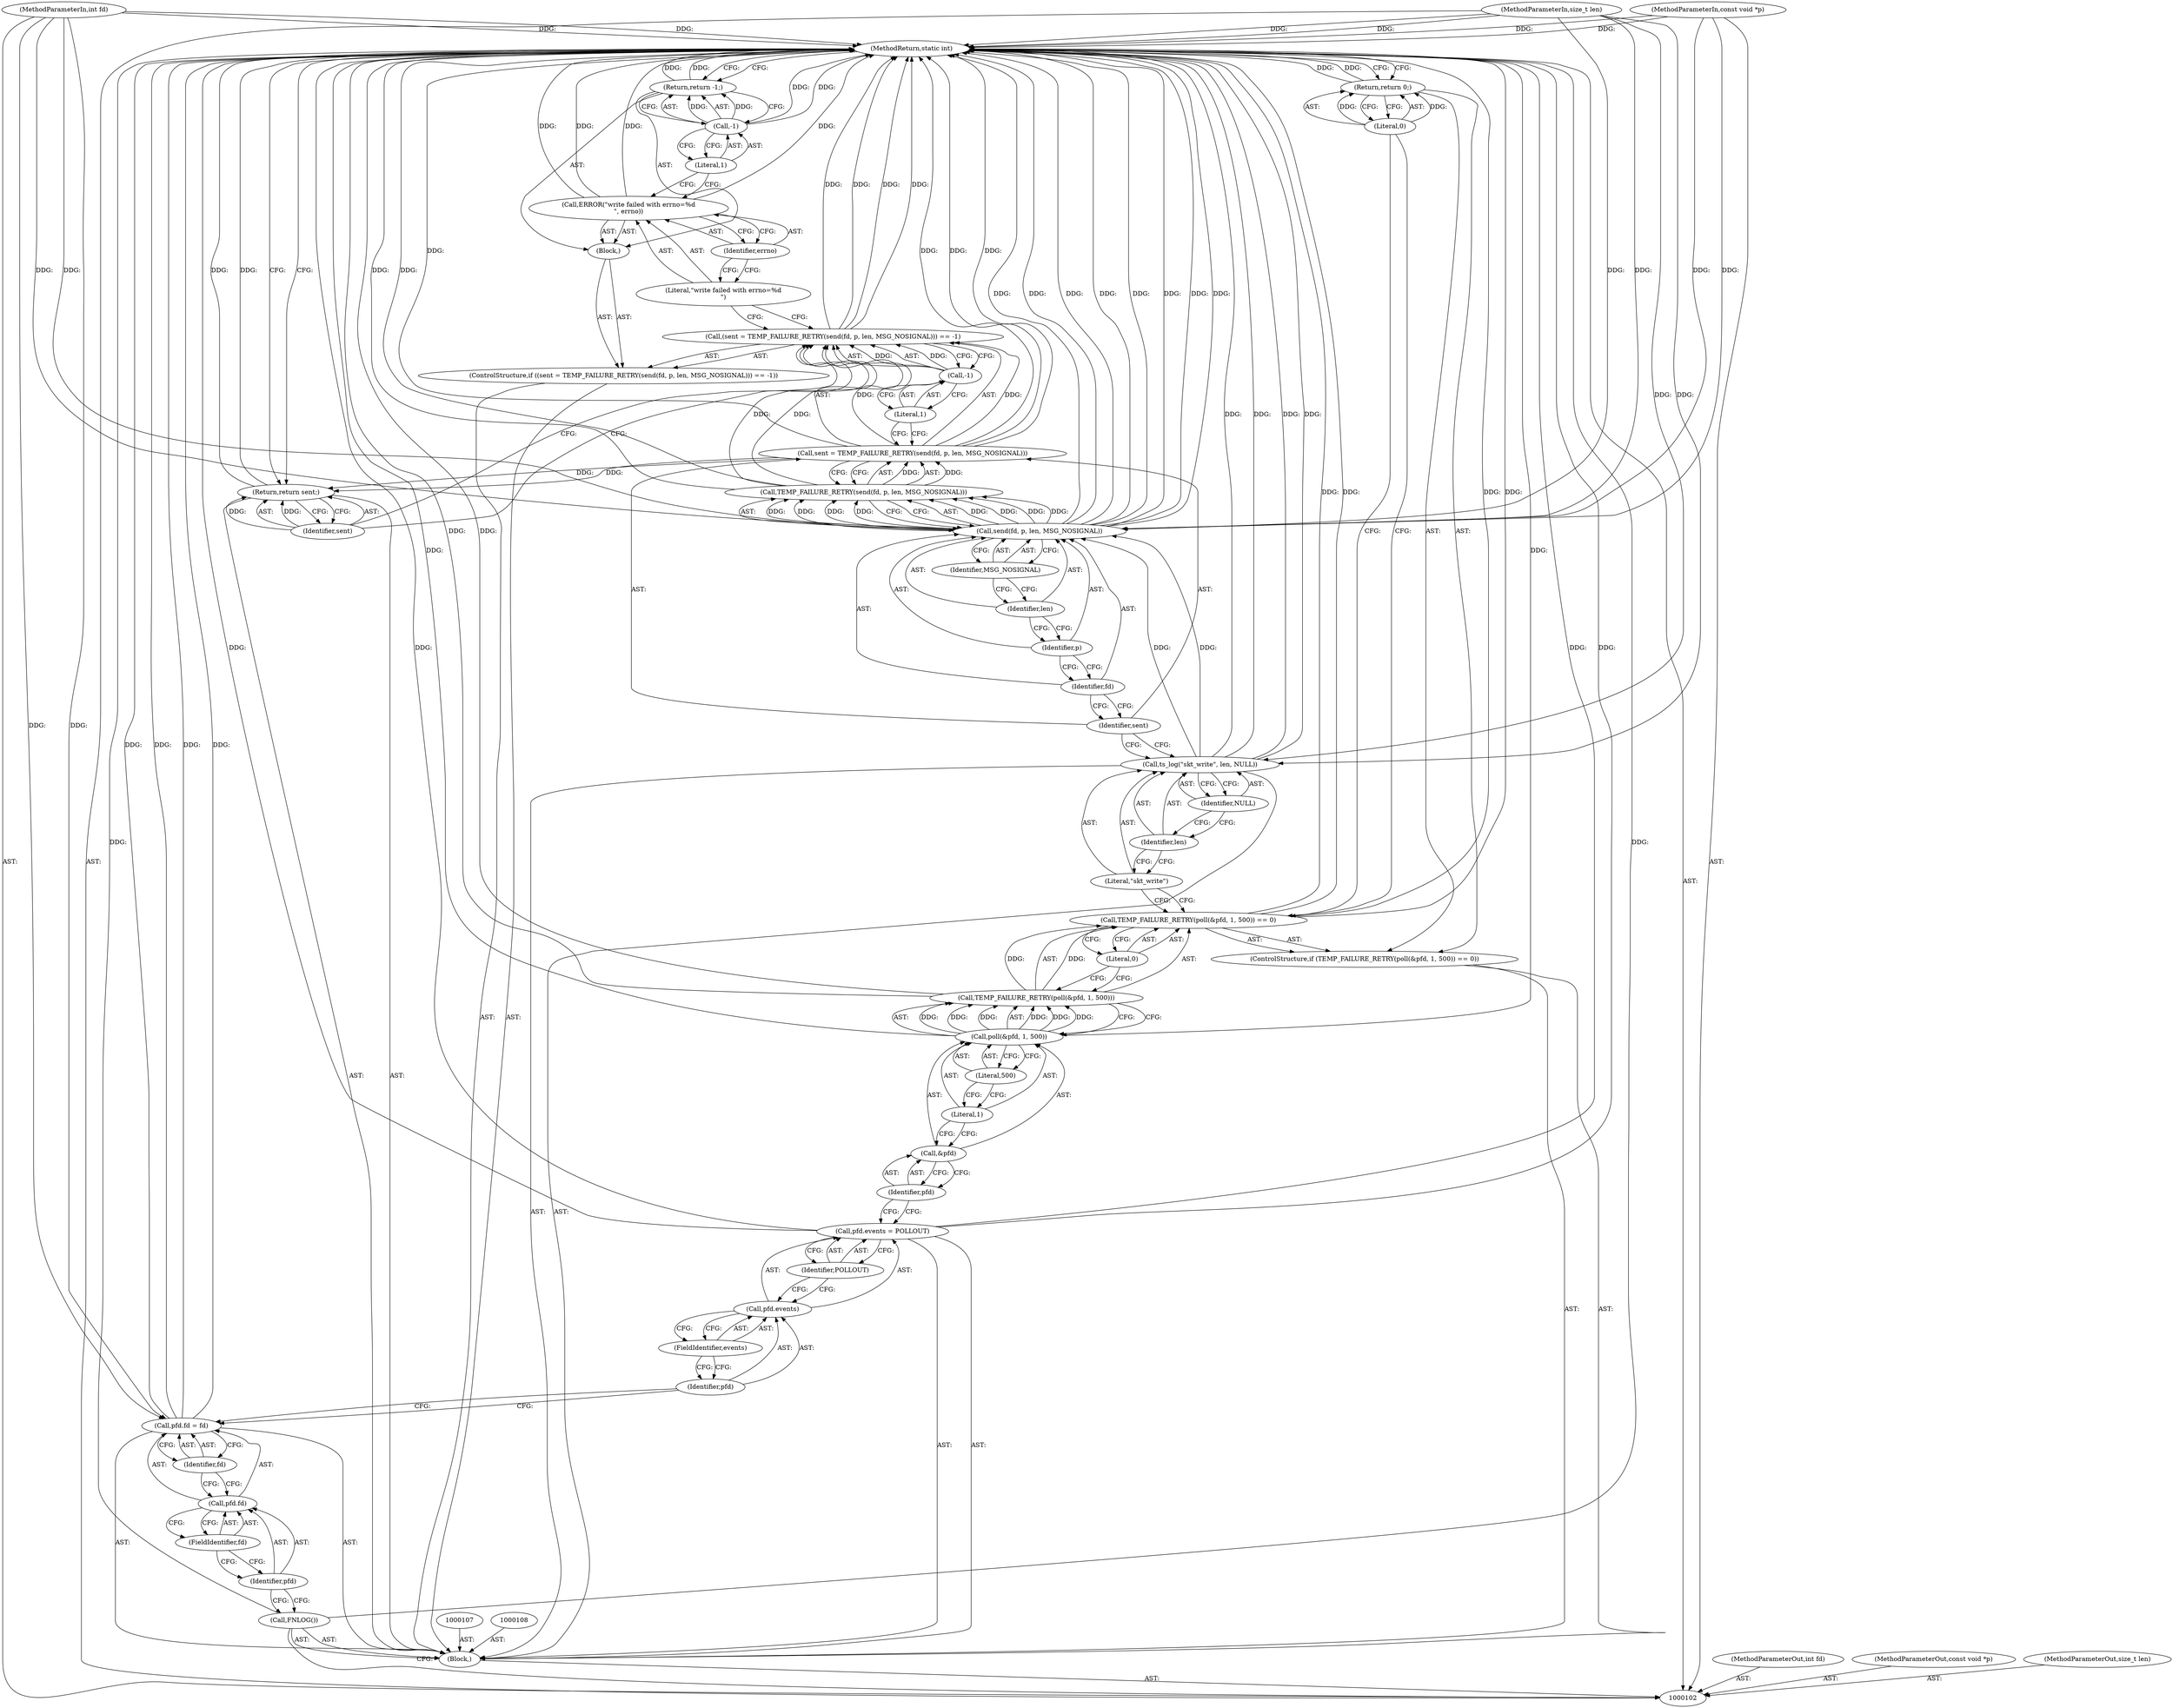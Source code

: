 digraph "0_Android_472271b153c5dc53c28beac55480a8d8434b2d5c_6" {
"1000156" [label="(MethodReturn,static int)"];
"1000103" [label="(MethodParameterIn,int fd)"];
"1000220" [label="(MethodParameterOut,int fd)"];
"1000104" [label="(MethodParameterIn,const void *p)"];
"1000221" [label="(MethodParameterOut,const void *p)"];
"1000105" [label="(MethodParameterIn,size_t len)"];
"1000222" [label="(MethodParameterOut,size_t len)"];
"1000123" [label="(Call,poll(&pfd, 1, 500))"];
"1000124" [label="(Call,&pfd)"];
"1000125" [label="(Identifier,pfd)"];
"1000126" [label="(Literal,1)"];
"1000120" [label="(ControlStructure,if (TEMP_FAILURE_RETRY(poll(&pfd, 1, 500)) == 0))"];
"1000127" [label="(Literal,500)"];
"1000128" [label="(Literal,0)"];
"1000121" [label="(Call,TEMP_FAILURE_RETRY(poll(&pfd, 1, 500)) == 0)"];
"1000122" [label="(Call,TEMP_FAILURE_RETRY(poll(&pfd, 1, 500)))"];
"1000130" [label="(Literal,0)"];
"1000129" [label="(Return,return 0;)"];
"1000132" [label="(Literal,\"skt_write\")"];
"1000133" [label="(Identifier,len)"];
"1000134" [label="(Identifier,NULL)"];
"1000131" [label="(Call,ts_log(\"skt_write\", len, NULL))"];
"1000106" [label="(Block,)"];
"1000139" [label="(Call,TEMP_FAILURE_RETRY(send(fd, p, len, MSG_NOSIGNAL)))"];
"1000140" [label="(Call,send(fd, p, len, MSG_NOSIGNAL))"];
"1000135" [label="(ControlStructure,if ((sent = TEMP_FAILURE_RETRY(send(fd, p, len, MSG_NOSIGNAL))) == -1))"];
"1000141" [label="(Identifier,fd)"];
"1000142" [label="(Identifier,p)"];
"1000143" [label="(Identifier,len)"];
"1000144" [label="(Identifier,MSG_NOSIGNAL)"];
"1000145" [label="(Call,-1)"];
"1000146" [label="(Literal,1)"];
"1000136" [label="(Call,(sent = TEMP_FAILURE_RETRY(send(fd, p, len, MSG_NOSIGNAL))) == -1)"];
"1000137" [label="(Call,sent = TEMP_FAILURE_RETRY(send(fd, p, len, MSG_NOSIGNAL)))"];
"1000138" [label="(Identifier,sent)"];
"1000147" [label="(Block,)"];
"1000149" [label="(Literal,\"write failed with errno=%d\n\")"];
"1000150" [label="(Identifier,errno)"];
"1000148" [label="(Call,ERROR(\"write failed with errno=%d\n\", errno))"];
"1000152" [label="(Call,-1)"];
"1000153" [label="(Literal,1)"];
"1000151" [label="(Return,return -1;)"];
"1000154" [label="(Return,return sent;)"];
"1000155" [label="(Identifier,sent)"];
"1000109" [label="(Call,FNLOG())"];
"1000114" [label="(Identifier,fd)"];
"1000110" [label="(Call,pfd.fd = fd)"];
"1000111" [label="(Call,pfd.fd)"];
"1000112" [label="(Identifier,pfd)"];
"1000113" [label="(FieldIdentifier,fd)"];
"1000119" [label="(Identifier,POLLOUT)"];
"1000115" [label="(Call,pfd.events = POLLOUT)"];
"1000116" [label="(Call,pfd.events)"];
"1000117" [label="(Identifier,pfd)"];
"1000118" [label="(FieldIdentifier,events)"];
"1000156" -> "1000102"  [label="AST: "];
"1000156" -> "1000129"  [label="CFG: "];
"1000156" -> "1000151"  [label="CFG: "];
"1000156" -> "1000154"  [label="CFG: "];
"1000129" -> "1000156"  [label="DDG: "];
"1000151" -> "1000156"  [label="DDG: "];
"1000140" -> "1000156"  [label="DDG: "];
"1000140" -> "1000156"  [label="DDG: "];
"1000140" -> "1000156"  [label="DDG: "];
"1000140" -> "1000156"  [label="DDG: "];
"1000104" -> "1000156"  [label="DDG: "];
"1000105" -> "1000156"  [label="DDG: "];
"1000110" -> "1000156"  [label="DDG: "];
"1000110" -> "1000156"  [label="DDG: "];
"1000148" -> "1000156"  [label="DDG: "];
"1000148" -> "1000156"  [label="DDG: "];
"1000137" -> "1000156"  [label="DDG: "];
"1000137" -> "1000156"  [label="DDG: "];
"1000115" -> "1000156"  [label="DDG: "];
"1000115" -> "1000156"  [label="DDG: "];
"1000122" -> "1000156"  [label="DDG: "];
"1000139" -> "1000156"  [label="DDG: "];
"1000152" -> "1000156"  [label="DDG: "];
"1000103" -> "1000156"  [label="DDG: "];
"1000131" -> "1000156"  [label="DDG: "];
"1000131" -> "1000156"  [label="DDG: "];
"1000121" -> "1000156"  [label="DDG: "];
"1000121" -> "1000156"  [label="DDG: "];
"1000136" -> "1000156"  [label="DDG: "];
"1000136" -> "1000156"  [label="DDG: "];
"1000109" -> "1000156"  [label="DDG: "];
"1000123" -> "1000156"  [label="DDG: "];
"1000154" -> "1000156"  [label="DDG: "];
"1000103" -> "1000102"  [label="AST: "];
"1000103" -> "1000156"  [label="DDG: "];
"1000103" -> "1000110"  [label="DDG: "];
"1000103" -> "1000140"  [label="DDG: "];
"1000220" -> "1000102"  [label="AST: "];
"1000104" -> "1000102"  [label="AST: "];
"1000104" -> "1000156"  [label="DDG: "];
"1000104" -> "1000140"  [label="DDG: "];
"1000221" -> "1000102"  [label="AST: "];
"1000105" -> "1000102"  [label="AST: "];
"1000105" -> "1000156"  [label="DDG: "];
"1000105" -> "1000131"  [label="DDG: "];
"1000105" -> "1000140"  [label="DDG: "];
"1000222" -> "1000102"  [label="AST: "];
"1000123" -> "1000122"  [label="AST: "];
"1000123" -> "1000127"  [label="CFG: "];
"1000124" -> "1000123"  [label="AST: "];
"1000126" -> "1000123"  [label="AST: "];
"1000127" -> "1000123"  [label="AST: "];
"1000122" -> "1000123"  [label="CFG: "];
"1000123" -> "1000156"  [label="DDG: "];
"1000123" -> "1000122"  [label="DDG: "];
"1000123" -> "1000122"  [label="DDG: "];
"1000123" -> "1000122"  [label="DDG: "];
"1000124" -> "1000123"  [label="AST: "];
"1000124" -> "1000125"  [label="CFG: "];
"1000125" -> "1000124"  [label="AST: "];
"1000126" -> "1000124"  [label="CFG: "];
"1000125" -> "1000124"  [label="AST: "];
"1000125" -> "1000115"  [label="CFG: "];
"1000124" -> "1000125"  [label="CFG: "];
"1000126" -> "1000123"  [label="AST: "];
"1000126" -> "1000124"  [label="CFG: "];
"1000127" -> "1000126"  [label="CFG: "];
"1000120" -> "1000106"  [label="AST: "];
"1000121" -> "1000120"  [label="AST: "];
"1000129" -> "1000120"  [label="AST: "];
"1000127" -> "1000123"  [label="AST: "];
"1000127" -> "1000126"  [label="CFG: "];
"1000123" -> "1000127"  [label="CFG: "];
"1000128" -> "1000121"  [label="AST: "];
"1000128" -> "1000122"  [label="CFG: "];
"1000121" -> "1000128"  [label="CFG: "];
"1000121" -> "1000120"  [label="AST: "];
"1000121" -> "1000128"  [label="CFG: "];
"1000122" -> "1000121"  [label="AST: "];
"1000128" -> "1000121"  [label="AST: "];
"1000130" -> "1000121"  [label="CFG: "];
"1000132" -> "1000121"  [label="CFG: "];
"1000121" -> "1000156"  [label="DDG: "];
"1000121" -> "1000156"  [label="DDG: "];
"1000122" -> "1000121"  [label="DDG: "];
"1000122" -> "1000121"  [label="AST: "];
"1000122" -> "1000123"  [label="CFG: "];
"1000123" -> "1000122"  [label="AST: "];
"1000128" -> "1000122"  [label="CFG: "];
"1000122" -> "1000156"  [label="DDG: "];
"1000122" -> "1000121"  [label="DDG: "];
"1000123" -> "1000122"  [label="DDG: "];
"1000123" -> "1000122"  [label="DDG: "];
"1000123" -> "1000122"  [label="DDG: "];
"1000130" -> "1000129"  [label="AST: "];
"1000130" -> "1000121"  [label="CFG: "];
"1000129" -> "1000130"  [label="CFG: "];
"1000130" -> "1000129"  [label="DDG: "];
"1000129" -> "1000120"  [label="AST: "];
"1000129" -> "1000130"  [label="CFG: "];
"1000130" -> "1000129"  [label="AST: "];
"1000156" -> "1000129"  [label="CFG: "];
"1000129" -> "1000156"  [label="DDG: "];
"1000130" -> "1000129"  [label="DDG: "];
"1000132" -> "1000131"  [label="AST: "];
"1000132" -> "1000121"  [label="CFG: "];
"1000133" -> "1000132"  [label="CFG: "];
"1000133" -> "1000131"  [label="AST: "];
"1000133" -> "1000132"  [label="CFG: "];
"1000134" -> "1000133"  [label="CFG: "];
"1000134" -> "1000131"  [label="AST: "];
"1000134" -> "1000133"  [label="CFG: "];
"1000131" -> "1000134"  [label="CFG: "];
"1000131" -> "1000106"  [label="AST: "];
"1000131" -> "1000134"  [label="CFG: "];
"1000132" -> "1000131"  [label="AST: "];
"1000133" -> "1000131"  [label="AST: "];
"1000134" -> "1000131"  [label="AST: "];
"1000138" -> "1000131"  [label="CFG: "];
"1000131" -> "1000156"  [label="DDG: "];
"1000131" -> "1000156"  [label="DDG: "];
"1000105" -> "1000131"  [label="DDG: "];
"1000131" -> "1000140"  [label="DDG: "];
"1000106" -> "1000102"  [label="AST: "];
"1000107" -> "1000106"  [label="AST: "];
"1000108" -> "1000106"  [label="AST: "];
"1000109" -> "1000106"  [label="AST: "];
"1000110" -> "1000106"  [label="AST: "];
"1000115" -> "1000106"  [label="AST: "];
"1000120" -> "1000106"  [label="AST: "];
"1000131" -> "1000106"  [label="AST: "];
"1000135" -> "1000106"  [label="AST: "];
"1000154" -> "1000106"  [label="AST: "];
"1000139" -> "1000137"  [label="AST: "];
"1000139" -> "1000140"  [label="CFG: "];
"1000140" -> "1000139"  [label="AST: "];
"1000137" -> "1000139"  [label="CFG: "];
"1000139" -> "1000156"  [label="DDG: "];
"1000139" -> "1000136"  [label="DDG: "];
"1000139" -> "1000137"  [label="DDG: "];
"1000140" -> "1000139"  [label="DDG: "];
"1000140" -> "1000139"  [label="DDG: "];
"1000140" -> "1000139"  [label="DDG: "];
"1000140" -> "1000139"  [label="DDG: "];
"1000140" -> "1000139"  [label="AST: "];
"1000140" -> "1000144"  [label="CFG: "];
"1000141" -> "1000140"  [label="AST: "];
"1000142" -> "1000140"  [label="AST: "];
"1000143" -> "1000140"  [label="AST: "];
"1000144" -> "1000140"  [label="AST: "];
"1000139" -> "1000140"  [label="CFG: "];
"1000140" -> "1000156"  [label="DDG: "];
"1000140" -> "1000156"  [label="DDG: "];
"1000140" -> "1000156"  [label="DDG: "];
"1000140" -> "1000156"  [label="DDG: "];
"1000140" -> "1000139"  [label="DDG: "];
"1000140" -> "1000139"  [label="DDG: "];
"1000140" -> "1000139"  [label="DDG: "];
"1000140" -> "1000139"  [label="DDG: "];
"1000103" -> "1000140"  [label="DDG: "];
"1000104" -> "1000140"  [label="DDG: "];
"1000131" -> "1000140"  [label="DDG: "];
"1000105" -> "1000140"  [label="DDG: "];
"1000135" -> "1000106"  [label="AST: "];
"1000136" -> "1000135"  [label="AST: "];
"1000147" -> "1000135"  [label="AST: "];
"1000141" -> "1000140"  [label="AST: "];
"1000141" -> "1000138"  [label="CFG: "];
"1000142" -> "1000141"  [label="CFG: "];
"1000142" -> "1000140"  [label="AST: "];
"1000142" -> "1000141"  [label="CFG: "];
"1000143" -> "1000142"  [label="CFG: "];
"1000143" -> "1000140"  [label="AST: "];
"1000143" -> "1000142"  [label="CFG: "];
"1000144" -> "1000143"  [label="CFG: "];
"1000144" -> "1000140"  [label="AST: "];
"1000144" -> "1000143"  [label="CFG: "];
"1000140" -> "1000144"  [label="CFG: "];
"1000145" -> "1000136"  [label="AST: "];
"1000145" -> "1000146"  [label="CFG: "];
"1000146" -> "1000145"  [label="AST: "];
"1000136" -> "1000145"  [label="CFG: "];
"1000145" -> "1000136"  [label="DDG: "];
"1000146" -> "1000145"  [label="AST: "];
"1000146" -> "1000137"  [label="CFG: "];
"1000145" -> "1000146"  [label="CFG: "];
"1000136" -> "1000135"  [label="AST: "];
"1000136" -> "1000145"  [label="CFG: "];
"1000137" -> "1000136"  [label="AST: "];
"1000145" -> "1000136"  [label="AST: "];
"1000149" -> "1000136"  [label="CFG: "];
"1000155" -> "1000136"  [label="CFG: "];
"1000136" -> "1000156"  [label="DDG: "];
"1000136" -> "1000156"  [label="DDG: "];
"1000137" -> "1000136"  [label="DDG: "];
"1000139" -> "1000136"  [label="DDG: "];
"1000145" -> "1000136"  [label="DDG: "];
"1000137" -> "1000136"  [label="AST: "];
"1000137" -> "1000139"  [label="CFG: "];
"1000138" -> "1000137"  [label="AST: "];
"1000139" -> "1000137"  [label="AST: "];
"1000146" -> "1000137"  [label="CFG: "];
"1000137" -> "1000156"  [label="DDG: "];
"1000137" -> "1000156"  [label="DDG: "];
"1000137" -> "1000136"  [label="DDG: "];
"1000139" -> "1000137"  [label="DDG: "];
"1000137" -> "1000154"  [label="DDG: "];
"1000138" -> "1000137"  [label="AST: "];
"1000138" -> "1000131"  [label="CFG: "];
"1000141" -> "1000138"  [label="CFG: "];
"1000147" -> "1000135"  [label="AST: "];
"1000148" -> "1000147"  [label="AST: "];
"1000151" -> "1000147"  [label="AST: "];
"1000149" -> "1000148"  [label="AST: "];
"1000149" -> "1000136"  [label="CFG: "];
"1000150" -> "1000149"  [label="CFG: "];
"1000150" -> "1000148"  [label="AST: "];
"1000150" -> "1000149"  [label="CFG: "];
"1000148" -> "1000150"  [label="CFG: "];
"1000148" -> "1000147"  [label="AST: "];
"1000148" -> "1000150"  [label="CFG: "];
"1000149" -> "1000148"  [label="AST: "];
"1000150" -> "1000148"  [label="AST: "];
"1000153" -> "1000148"  [label="CFG: "];
"1000148" -> "1000156"  [label="DDG: "];
"1000148" -> "1000156"  [label="DDG: "];
"1000152" -> "1000151"  [label="AST: "];
"1000152" -> "1000153"  [label="CFG: "];
"1000153" -> "1000152"  [label="AST: "];
"1000151" -> "1000152"  [label="CFG: "];
"1000152" -> "1000156"  [label="DDG: "];
"1000152" -> "1000151"  [label="DDG: "];
"1000153" -> "1000152"  [label="AST: "];
"1000153" -> "1000148"  [label="CFG: "];
"1000152" -> "1000153"  [label="CFG: "];
"1000151" -> "1000147"  [label="AST: "];
"1000151" -> "1000152"  [label="CFG: "];
"1000152" -> "1000151"  [label="AST: "];
"1000156" -> "1000151"  [label="CFG: "];
"1000151" -> "1000156"  [label="DDG: "];
"1000152" -> "1000151"  [label="DDG: "];
"1000154" -> "1000106"  [label="AST: "];
"1000154" -> "1000155"  [label="CFG: "];
"1000155" -> "1000154"  [label="AST: "];
"1000156" -> "1000154"  [label="CFG: "];
"1000154" -> "1000156"  [label="DDG: "];
"1000155" -> "1000154"  [label="DDG: "];
"1000137" -> "1000154"  [label="DDG: "];
"1000155" -> "1000154"  [label="AST: "];
"1000155" -> "1000136"  [label="CFG: "];
"1000154" -> "1000155"  [label="CFG: "];
"1000155" -> "1000154"  [label="DDG: "];
"1000109" -> "1000106"  [label="AST: "];
"1000109" -> "1000102"  [label="CFG: "];
"1000112" -> "1000109"  [label="CFG: "];
"1000109" -> "1000156"  [label="DDG: "];
"1000114" -> "1000110"  [label="AST: "];
"1000114" -> "1000111"  [label="CFG: "];
"1000110" -> "1000114"  [label="CFG: "];
"1000110" -> "1000106"  [label="AST: "];
"1000110" -> "1000114"  [label="CFG: "];
"1000111" -> "1000110"  [label="AST: "];
"1000114" -> "1000110"  [label="AST: "];
"1000117" -> "1000110"  [label="CFG: "];
"1000110" -> "1000156"  [label="DDG: "];
"1000110" -> "1000156"  [label="DDG: "];
"1000103" -> "1000110"  [label="DDG: "];
"1000111" -> "1000110"  [label="AST: "];
"1000111" -> "1000113"  [label="CFG: "];
"1000112" -> "1000111"  [label="AST: "];
"1000113" -> "1000111"  [label="AST: "];
"1000114" -> "1000111"  [label="CFG: "];
"1000112" -> "1000111"  [label="AST: "];
"1000112" -> "1000109"  [label="CFG: "];
"1000113" -> "1000112"  [label="CFG: "];
"1000113" -> "1000111"  [label="AST: "];
"1000113" -> "1000112"  [label="CFG: "];
"1000111" -> "1000113"  [label="CFG: "];
"1000119" -> "1000115"  [label="AST: "];
"1000119" -> "1000116"  [label="CFG: "];
"1000115" -> "1000119"  [label="CFG: "];
"1000115" -> "1000106"  [label="AST: "];
"1000115" -> "1000119"  [label="CFG: "];
"1000116" -> "1000115"  [label="AST: "];
"1000119" -> "1000115"  [label="AST: "];
"1000125" -> "1000115"  [label="CFG: "];
"1000115" -> "1000156"  [label="DDG: "];
"1000115" -> "1000156"  [label="DDG: "];
"1000116" -> "1000115"  [label="AST: "];
"1000116" -> "1000118"  [label="CFG: "];
"1000117" -> "1000116"  [label="AST: "];
"1000118" -> "1000116"  [label="AST: "];
"1000119" -> "1000116"  [label="CFG: "];
"1000117" -> "1000116"  [label="AST: "];
"1000117" -> "1000110"  [label="CFG: "];
"1000118" -> "1000117"  [label="CFG: "];
"1000118" -> "1000116"  [label="AST: "];
"1000118" -> "1000117"  [label="CFG: "];
"1000116" -> "1000118"  [label="CFG: "];
}
